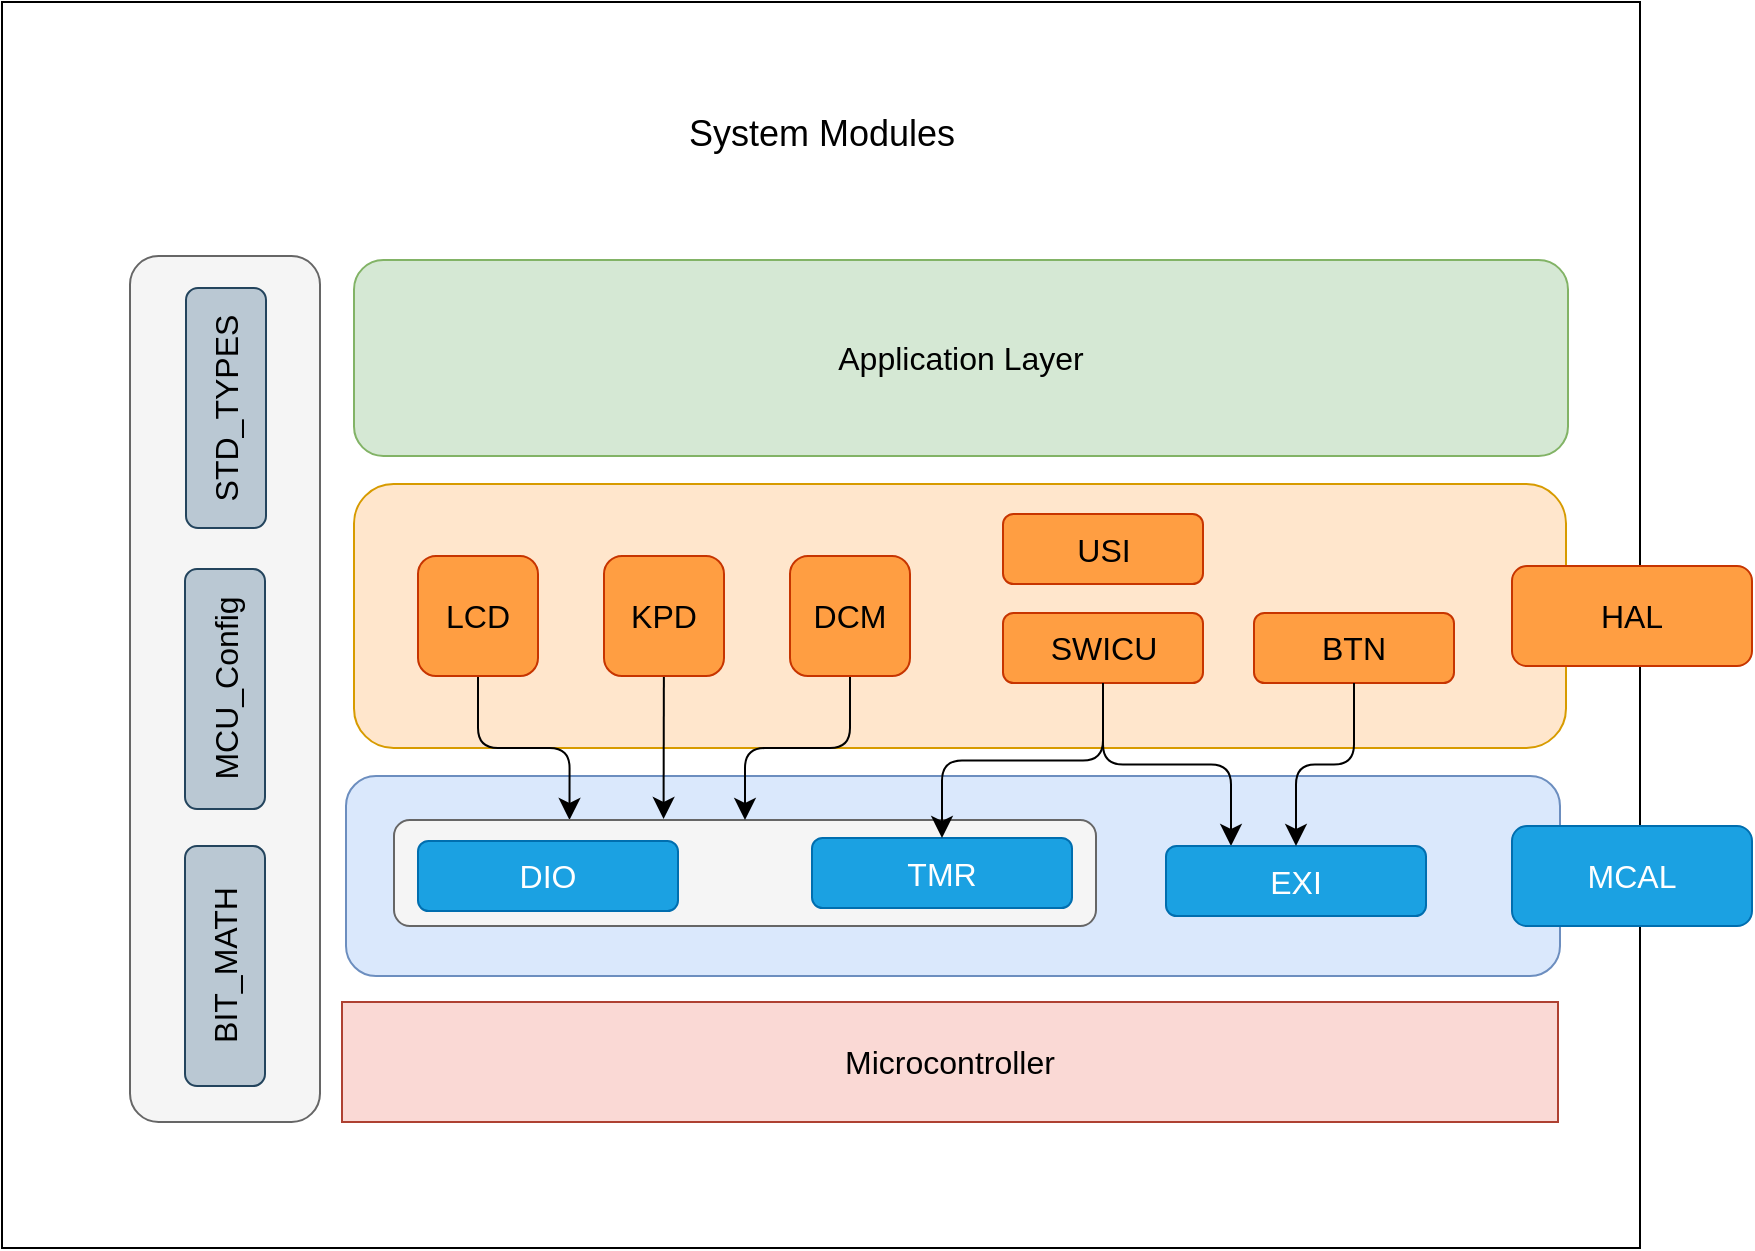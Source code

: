 <mxfile version="21.2.8" type="device">
  <diagram name="Page-1" id="jOTbS239regMLlkqWPYL">
    <mxGraphModel dx="1491" dy="1891" grid="0" gridSize="10" guides="1" tooltips="1" connect="1" arrows="1" fold="1" page="0" pageScale="1" pageWidth="850" pageHeight="1100" math="0" shadow="0">
      <root>
        <mxCell id="0" />
        <mxCell id="1" parent="0" />
        <mxCell id="r6yLNoG1JKIrol4z2VNO-1" value="" style="rounded=0;whiteSpace=wrap;html=1;fontSize=16;horizontal=0;" parent="1" vertex="1">
          <mxGeometry x="-281" y="-1048" width="819" height="623" as="geometry" />
        </mxCell>
        <mxCell id="r6yLNoG1JKIrol4z2VNO-2" value="" style="rounded=1;whiteSpace=wrap;html=1;fontSize=16;fillColor=#dae8fc;strokeColor=#6c8ebf;" parent="1" vertex="1">
          <mxGeometry x="-109" y="-661" width="607" height="100" as="geometry" />
        </mxCell>
        <mxCell id="r6yLNoG1JKIrol4z2VNO-3" value="" style="rounded=1;whiteSpace=wrap;html=1;fontSize=16;fillColor=#ffe6cc;strokeColor=#d79b00;" parent="1" vertex="1">
          <mxGeometry x="-105" y="-807" width="606" height="132" as="geometry" />
        </mxCell>
        <mxCell id="r6yLNoG1JKIrol4z2VNO-4" value="Application Layer" style="rounded=1;whiteSpace=wrap;html=1;fontSize=16;fillColor=#d5e8d4;strokeColor=#82b366;" parent="1" vertex="1">
          <mxGeometry x="-105" y="-919" width="607" height="98" as="geometry" />
        </mxCell>
        <mxCell id="r6yLNoG1JKIrol4z2VNO-5" value="" style="rounded=1;whiteSpace=wrap;html=1;fontSize=16;fillColor=#f5f5f5;fontColor=#333333;strokeColor=#666666;" parent="1" vertex="1">
          <mxGeometry x="-217" y="-921" width="95" height="433" as="geometry" />
        </mxCell>
        <mxCell id="r6yLNoG1JKIrol4z2VNO-6" value="&lt;font style=&quot;font-size: 18px;&quot;&gt;System Modules&lt;/font&gt;" style="text;html=1;strokeColor=none;fillColor=none;align=center;verticalAlign=middle;whiteSpace=wrap;rounded=0;fontSize=16;" parent="1" vertex="1">
          <mxGeometry x="3.5" y="-997" width="250" height="30" as="geometry" />
        </mxCell>
        <mxCell id="r6yLNoG1JKIrol4z2VNO-7" value="Microcontroller" style="rounded=0;whiteSpace=wrap;html=1;fontSize=16;fillColor=#fad9d5;strokeColor=#ae4132;" parent="1" vertex="1">
          <mxGeometry x="-111" y="-548" width="608" height="60" as="geometry" />
        </mxCell>
        <mxCell id="r6yLNoG1JKIrol4z2VNO-8" value="USI" style="rounded=1;whiteSpace=wrap;html=1;fontSize=16;fillColor=#ff9e42;fontColor=#000000;strokeColor=#C73500;" parent="1" vertex="1">
          <mxGeometry x="219.5" y="-792" width="100" height="35" as="geometry" />
        </mxCell>
        <mxCell id="r6yLNoG1JKIrol4z2VNO-9" value="HAL" style="rounded=1;whiteSpace=wrap;html=1;fontSize=16;fillColor=#ff9e42;fontColor=#000000;strokeColor=#C73500;" parent="1" vertex="1">
          <mxGeometry x="474" y="-766" width="120" height="50" as="geometry" />
        </mxCell>
        <mxCell id="r6yLNoG1JKIrol4z2VNO-10" value="BTN" style="rounded=1;whiteSpace=wrap;html=1;fontSize=16;fillColor=#ff9e42;fontColor=#000000;strokeColor=#C73500;" parent="1" vertex="1">
          <mxGeometry x="345" y="-742.5" width="100" height="35" as="geometry" />
        </mxCell>
        <mxCell id="r6yLNoG1JKIrol4z2VNO-16" style="edgeStyle=none;curved=1;rounded=0;orthogonalLoop=1;jettySize=auto;html=1;exitX=0.5;exitY=1;exitDx=0;exitDy=0;fontSize=12;startSize=8;endSize=8;" parent="1" source="r6yLNoG1JKIrol4z2VNO-15" target="r6yLNoG1JKIrol4z2VNO-15" edge="1">
          <mxGeometry relative="1" as="geometry" />
        </mxCell>
        <mxCell id="VjE--omdAlmAHaHHL6hZ-25" style="edgeStyle=orthogonalEdgeStyle;rounded=1;orthogonalLoop=1;jettySize=auto;html=1;entryX=0.25;entryY=0;entryDx=0;entryDy=0;fontSize=12;startSize=8;endSize=8;exitX=0.5;exitY=1;exitDx=0;exitDy=0;" edge="1" parent="1" source="VjE--omdAlmAHaHHL6hZ-1" target="r6yLNoG1JKIrol4z2VNO-15">
          <mxGeometry relative="1" as="geometry" />
        </mxCell>
        <mxCell id="VjE--omdAlmAHaHHL6hZ-1" value="SWICU" style="rounded=1;whiteSpace=wrap;html=1;fontSize=16;fillColor=#ff9e42;fontColor=#000000;strokeColor=#C73500;" vertex="1" parent="1">
          <mxGeometry x="219.5" y="-742.5" width="100" height="35" as="geometry" />
        </mxCell>
        <mxCell id="r6yLNoG1JKIrol4z2VNO-15" value="EXI" style="rounded=1;whiteSpace=wrap;html=1;fontSize=16;fillColor=#1ba1e2;fontColor=#ffffff;strokeColor=#006EAF;" parent="1" vertex="1">
          <mxGeometry x="301" y="-626" width="130" height="35" as="geometry" />
        </mxCell>
        <mxCell id="r6yLNoG1JKIrol4z2VNO-12" value="MCAL" style="rounded=1;whiteSpace=wrap;html=1;fontSize=16;fillColor=#1ba1e2;fontColor=#ffffff;strokeColor=#006EAF;" parent="1" vertex="1">
          <mxGeometry x="474" y="-636" width="120" height="50" as="geometry" />
        </mxCell>
        <mxCell id="VjE--omdAlmAHaHHL6hZ-8" style="edgeStyle=orthogonalEdgeStyle;rounded=1;orthogonalLoop=1;jettySize=auto;html=1;entryX=0.5;entryY=0;entryDx=0;entryDy=0;fontSize=12;startSize=8;endSize=8;" edge="1" parent="1" source="r6yLNoG1JKIrol4z2VNO-10" target="r6yLNoG1JKIrol4z2VNO-15">
          <mxGeometry relative="1" as="geometry" />
        </mxCell>
        <mxCell id="VjE--omdAlmAHaHHL6hZ-26" style="edgeStyle=orthogonalEdgeStyle;rounded=1;orthogonalLoop=1;jettySize=auto;html=1;entryX=0.25;entryY=0;entryDx=0;entryDy=0;fontSize=12;startSize=8;endSize=8;exitX=0.5;exitY=1;exitDx=0;exitDy=0;" edge="1" parent="1" source="VjE--omdAlmAHaHHL6hZ-10" target="VjE--omdAlmAHaHHL6hZ-13">
          <mxGeometry relative="1" as="geometry" />
        </mxCell>
        <mxCell id="VjE--omdAlmAHaHHL6hZ-10" value="LCD" style="rounded=1;whiteSpace=wrap;html=1;fontSize=16;fillColor=#ff9e42;fontColor=#000000;strokeColor=#C73500;" vertex="1" parent="1">
          <mxGeometry x="-73" y="-771" width="60" height="60" as="geometry" />
        </mxCell>
        <mxCell id="VjE--omdAlmAHaHHL6hZ-29" style="edgeStyle=none;curved=1;rounded=0;orthogonalLoop=1;jettySize=auto;html=1;entryX=0.384;entryY=-0.01;entryDx=0;entryDy=0;entryPerimeter=0;fontSize=12;startSize=8;endSize=8;" edge="1" parent="1" source="VjE--omdAlmAHaHHL6hZ-11" target="VjE--omdAlmAHaHHL6hZ-13">
          <mxGeometry relative="1" as="geometry" />
        </mxCell>
        <mxCell id="VjE--omdAlmAHaHHL6hZ-11" value="KPD" style="rounded=1;whiteSpace=wrap;html=1;fontSize=16;fillColor=#ff9e42;fontColor=#000000;strokeColor=#C73500;" vertex="1" parent="1">
          <mxGeometry x="20" y="-771" width="60" height="60" as="geometry" />
        </mxCell>
        <mxCell id="VjE--omdAlmAHaHHL6hZ-12" style="edgeStyle=none;curved=1;rounded=0;orthogonalLoop=1;jettySize=auto;html=1;exitX=1;exitY=0.5;exitDx=0;exitDy=0;fontSize=12;startSize=8;endSize=8;" edge="1" parent="1" source="VjE--omdAlmAHaHHL6hZ-11" target="VjE--omdAlmAHaHHL6hZ-11">
          <mxGeometry relative="1" as="geometry" />
        </mxCell>
        <mxCell id="VjE--omdAlmAHaHHL6hZ-13" value="" style="rounded=1;whiteSpace=wrap;html=1;fontSize=16;fillColor=#f5f5f5;fontColor=#333333;strokeColor=#666666;" vertex="1" parent="1">
          <mxGeometry x="-85" y="-639" width="351" height="53" as="geometry" />
        </mxCell>
        <mxCell id="r6yLNoG1JKIrol4z2VNO-13" value="DIO" style="rounded=1;whiteSpace=wrap;html=1;fontSize=16;fillColor=#1ba1e2;fontColor=#ffffff;strokeColor=#006EAF;" parent="1" vertex="1">
          <mxGeometry x="-73" y="-628.5" width="130" height="35" as="geometry" />
        </mxCell>
        <mxCell id="r6yLNoG1JKIrol4z2VNO-14" value="TMR" style="rounded=1;whiteSpace=wrap;html=1;fontSize=16;fillColor=#1ba1e2;fontColor=#ffffff;strokeColor=#006EAF;" parent="1" vertex="1">
          <mxGeometry x="124" y="-630" width="130" height="35" as="geometry" />
        </mxCell>
        <mxCell id="VjE--omdAlmAHaHHL6hZ-28" style="edgeStyle=orthogonalEdgeStyle;rounded=1;orthogonalLoop=1;jettySize=auto;html=1;fontSize=12;startSize=8;endSize=8;exitX=0.5;exitY=1;exitDx=0;exitDy=0;" edge="1" parent="1" source="VjE--omdAlmAHaHHL6hZ-14" target="VjE--omdAlmAHaHHL6hZ-13">
          <mxGeometry relative="1" as="geometry" />
        </mxCell>
        <mxCell id="VjE--omdAlmAHaHHL6hZ-14" value="DCM" style="rounded=1;whiteSpace=wrap;html=1;fontSize=16;fillColor=#ff9e42;fontColor=#000000;strokeColor=#C73500;" vertex="1" parent="1">
          <mxGeometry x="113" y="-771" width="60" height="60" as="geometry" />
        </mxCell>
        <mxCell id="VjE--omdAlmAHaHHL6hZ-6" style="edgeStyle=orthogonalEdgeStyle;rounded=1;orthogonalLoop=1;jettySize=auto;html=1;entryX=0.5;entryY=0;entryDx=0;entryDy=0;fontSize=12;startSize=8;endSize=8;" edge="1" parent="1" source="VjE--omdAlmAHaHHL6hZ-1" target="r6yLNoG1JKIrol4z2VNO-14">
          <mxGeometry relative="1" as="geometry">
            <mxPoint x="269.5" y="-639" as="targetPoint" />
          </mxGeometry>
        </mxCell>
        <mxCell id="VjE--omdAlmAHaHHL6hZ-31" value="STD_TYPES" style="rounded=1;whiteSpace=wrap;html=1;fontSize=16;fillColor=#bac8d3;strokeColor=#23445d;rotation=-90;" vertex="1" parent="1">
          <mxGeometry x="-229" y="-865" width="120" height="40" as="geometry" />
        </mxCell>
        <mxCell id="VjE--omdAlmAHaHHL6hZ-32" value="MCU_Config" style="rounded=1;whiteSpace=wrap;html=1;fontSize=16;fillColor=#bac8d3;strokeColor=#23445d;rotation=-90;" vertex="1" parent="1">
          <mxGeometry x="-229.5" y="-724.5" width="120" height="40" as="geometry" />
        </mxCell>
        <mxCell id="VjE--omdAlmAHaHHL6hZ-33" value="BIT_MATH" style="rounded=1;whiteSpace=wrap;html=1;fontSize=16;fillColor=#bac8d3;strokeColor=#23445d;rotation=-90;" vertex="1" parent="1">
          <mxGeometry x="-229.5" y="-586" width="120" height="40" as="geometry" />
        </mxCell>
      </root>
    </mxGraphModel>
  </diagram>
</mxfile>
